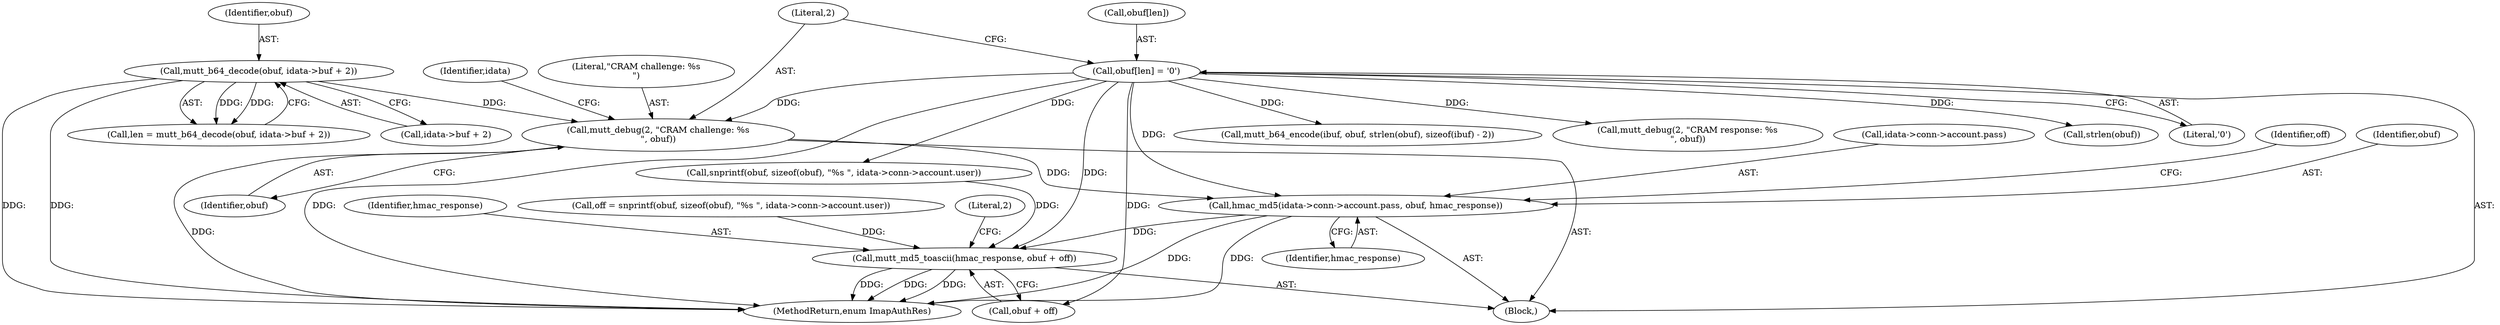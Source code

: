 digraph "0_neomutt_6f163e07ae68654d7ac5268cbb7565f6df79ad85@pointer" {
"1000199" [label="(Call,hmac_md5(idata->conn->account.pass, obuf, hmac_response))"];
"1000190" [label="(Call,obuf[len] = '\0')"];
"1000195" [label="(Call,mutt_debug(2, \"CRAM challenge: %s\n\", obuf))"];
"1000173" [label="(Call,mutt_b64_decode(obuf, idata->buf + 2))"];
"1000224" [label="(Call,mutt_md5_toascii(hmac_response, obuf + off))"];
"1000175" [label="(Call,idata->buf + 2)"];
"1000226" [label="(Call,obuf + off)"];
"1000195" [label="(Call,mutt_debug(2, \"CRAM challenge: %s\n\", obuf))"];
"1000282" [label="(MethodReturn,enum ImapAuthRes)"];
"1000200" [label="(Call,idata->conn->account.pass)"];
"1000108" [label="(Block,)"];
"1000173" [label="(Call,mutt_b64_decode(obuf, idata->buf + 2))"];
"1000203" [label="(Identifier,idata)"];
"1000233" [label="(Call,mutt_b64_encode(ibuf, obuf, strlen(obuf), sizeof(ibuf) - 2))"];
"1000174" [label="(Identifier,obuf)"];
"1000198" [label="(Identifier,obuf)"];
"1000229" [label="(Call,mutt_debug(2, \"CRAM response: %s\n\", obuf))"];
"1000230" [label="(Literal,2)"];
"1000211" [label="(Identifier,off)"];
"1000197" [label="(Literal,\"CRAM challenge: %s\n\")"];
"1000207" [label="(Identifier,obuf)"];
"1000196" [label="(Literal,2)"];
"1000199" [label="(Call,hmac_md5(idata->conn->account.pass, obuf, hmac_response))"];
"1000225" [label="(Identifier,hmac_response)"];
"1000212" [label="(Call,snprintf(obuf, sizeof(obuf), \"%s \", idata->conn->account.user))"];
"1000236" [label="(Call,strlen(obuf))"];
"1000191" [label="(Call,obuf[len])"];
"1000224" [label="(Call,mutt_md5_toascii(hmac_response, obuf + off))"];
"1000171" [label="(Call,len = mutt_b64_decode(obuf, idata->buf + 2))"];
"1000208" [label="(Identifier,hmac_response)"];
"1000194" [label="(Literal,'\0')"];
"1000190" [label="(Call,obuf[len] = '\0')"];
"1000210" [label="(Call,off = snprintf(obuf, sizeof(obuf), \"%s \", idata->conn->account.user))"];
"1000199" -> "1000108"  [label="AST: "];
"1000199" -> "1000208"  [label="CFG: "];
"1000200" -> "1000199"  [label="AST: "];
"1000207" -> "1000199"  [label="AST: "];
"1000208" -> "1000199"  [label="AST: "];
"1000211" -> "1000199"  [label="CFG: "];
"1000199" -> "1000282"  [label="DDG: "];
"1000199" -> "1000282"  [label="DDG: "];
"1000190" -> "1000199"  [label="DDG: "];
"1000195" -> "1000199"  [label="DDG: "];
"1000199" -> "1000224"  [label="DDG: "];
"1000190" -> "1000108"  [label="AST: "];
"1000190" -> "1000194"  [label="CFG: "];
"1000191" -> "1000190"  [label="AST: "];
"1000194" -> "1000190"  [label="AST: "];
"1000196" -> "1000190"  [label="CFG: "];
"1000190" -> "1000282"  [label="DDG: "];
"1000190" -> "1000195"  [label="DDG: "];
"1000190" -> "1000212"  [label="DDG: "];
"1000190" -> "1000224"  [label="DDG: "];
"1000190" -> "1000226"  [label="DDG: "];
"1000190" -> "1000229"  [label="DDG: "];
"1000190" -> "1000233"  [label="DDG: "];
"1000190" -> "1000236"  [label="DDG: "];
"1000195" -> "1000108"  [label="AST: "];
"1000195" -> "1000198"  [label="CFG: "];
"1000196" -> "1000195"  [label="AST: "];
"1000197" -> "1000195"  [label="AST: "];
"1000198" -> "1000195"  [label="AST: "];
"1000203" -> "1000195"  [label="CFG: "];
"1000195" -> "1000282"  [label="DDG: "];
"1000173" -> "1000195"  [label="DDG: "];
"1000173" -> "1000171"  [label="AST: "];
"1000173" -> "1000175"  [label="CFG: "];
"1000174" -> "1000173"  [label="AST: "];
"1000175" -> "1000173"  [label="AST: "];
"1000171" -> "1000173"  [label="CFG: "];
"1000173" -> "1000282"  [label="DDG: "];
"1000173" -> "1000282"  [label="DDG: "];
"1000173" -> "1000171"  [label="DDG: "];
"1000173" -> "1000171"  [label="DDG: "];
"1000224" -> "1000108"  [label="AST: "];
"1000224" -> "1000226"  [label="CFG: "];
"1000225" -> "1000224"  [label="AST: "];
"1000226" -> "1000224"  [label="AST: "];
"1000230" -> "1000224"  [label="CFG: "];
"1000224" -> "1000282"  [label="DDG: "];
"1000224" -> "1000282"  [label="DDG: "];
"1000224" -> "1000282"  [label="DDG: "];
"1000212" -> "1000224"  [label="DDG: "];
"1000210" -> "1000224"  [label="DDG: "];
}
